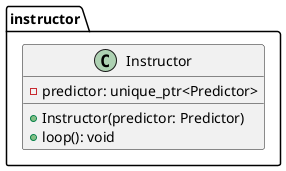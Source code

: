 @startuml

namespace instructor {
class Instructor {
  - predictor: unique_ptr<Predictor>
  + Instructor(predictor: Predictor)
  + loop(): void
}
}

@enduml
